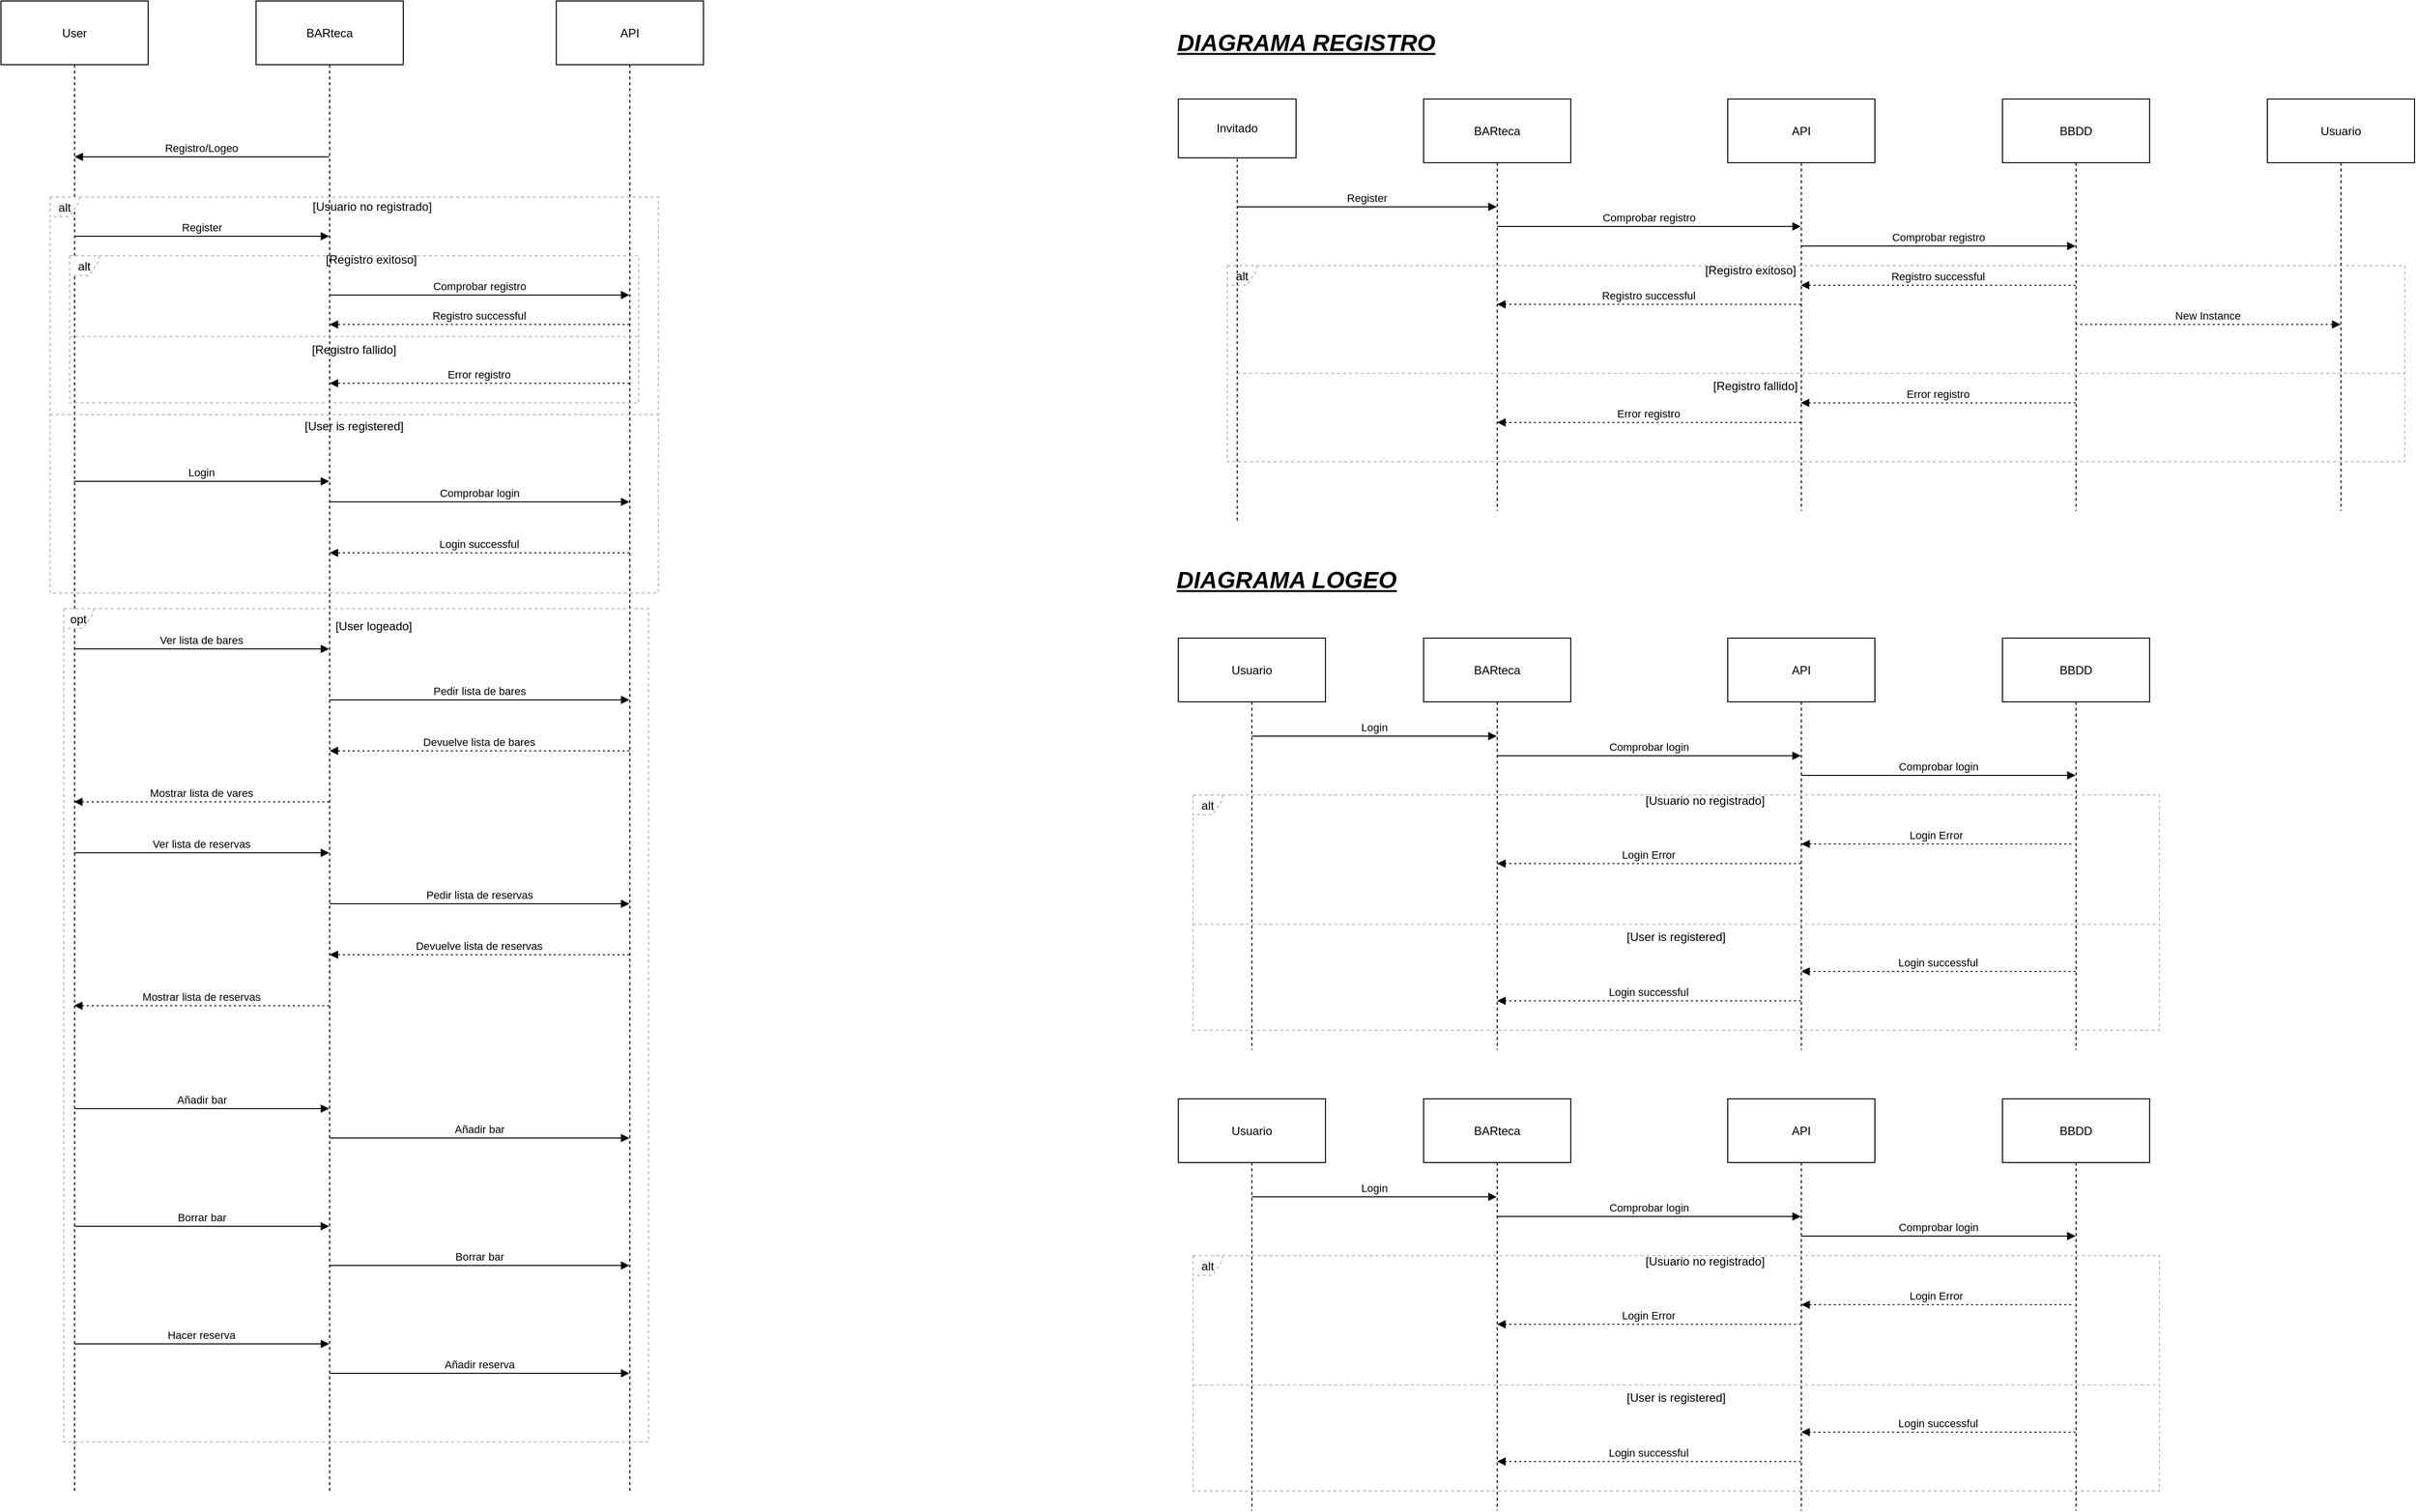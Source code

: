 <mxfile version="24.3.1" type="device">
  <diagram name="Página-1" id="rwzK4Zk_4rLO1upC7aYd">
    <mxGraphModel dx="1434" dy="780" grid="1" gridSize="10" guides="1" tooltips="1" connect="1" arrows="1" fold="1" page="1" pageScale="1" pageWidth="1169" pageHeight="827" math="0" shadow="0">
      <root>
        <mxCell id="0" />
        <mxCell id="1" parent="0" />
        <mxCell id="2" value="User" style="shape=umlLifeline;perimeter=lifelinePerimeter;whiteSpace=wrap;container=1;dropTarget=0;collapsible=0;recursiveResize=0;outlineConnect=0;portConstraint=eastwest;newEdgeStyle={&quot;edgeStyle&quot;:&quot;elbowEdgeStyle&quot;,&quot;elbow&quot;:&quot;vertical&quot;,&quot;curved&quot;:0,&quot;rounded&quot;:0};size=65;" parent="1" vertex="1">
          <mxGeometry width="150" height="1520" as="geometry" />
        </mxCell>
        <mxCell id="3" value="BARteca" style="shape=umlLifeline;perimeter=lifelinePerimeter;whiteSpace=wrap;container=1;dropTarget=0;collapsible=0;recursiveResize=0;outlineConnect=0;portConstraint=eastwest;newEdgeStyle={&quot;edgeStyle&quot;:&quot;elbowEdgeStyle&quot;,&quot;elbow&quot;:&quot;vertical&quot;,&quot;curved&quot;:0,&quot;rounded&quot;:0};size=65;" parent="1" vertex="1">
          <mxGeometry x="260" width="150" height="1520" as="geometry" />
        </mxCell>
        <mxCell id="4" value="API" style="shape=umlLifeline;perimeter=lifelinePerimeter;whiteSpace=wrap;container=1;dropTarget=0;collapsible=0;recursiveResize=0;outlineConnect=0;portConstraint=eastwest;newEdgeStyle={&quot;edgeStyle&quot;:&quot;elbowEdgeStyle&quot;,&quot;elbow&quot;:&quot;vertical&quot;,&quot;curved&quot;:0,&quot;rounded&quot;:0};size=65;" parent="1" vertex="1">
          <mxGeometry x="566" width="150" height="1520" as="geometry" />
        </mxCell>
        <mxCell id="5" value="alt" style="shape=umlFrame;dashed=1;pointerEvents=0;dropTarget=0;strokeColor=#B3B3B3;height=20;width=30" parent="1" vertex="1">
          <mxGeometry x="50" y="200" width="620" height="404" as="geometry" />
        </mxCell>
        <mxCell id="6" value="[Usuario no registrado]" style="text;strokeColor=none;fillColor=none;align=center;verticalAlign=middle;whiteSpace=wrap;" parent="5" vertex="1">
          <mxGeometry x="37.052" width="582.948" height="20" as="geometry" />
        </mxCell>
        <mxCell id="7" value="[User is registered]" style="shape=line;dashed=1;whiteSpace=wrap;verticalAlign=top;labelPosition=center;verticalLabelPosition=middle;align=center;strokeColor=#B3B3B3;" parent="5" vertex="1">
          <mxGeometry y="220" width="620" height="4" as="geometry" />
        </mxCell>
        <mxCell id="8" value="opt" style="shape=umlFrame;dashed=1;pointerEvents=0;dropTarget=0;strokeColor=#B3B3B3;height=20;width=30" parent="1" vertex="1">
          <mxGeometry x="64" y="620" width="596" height="850" as="geometry" />
        </mxCell>
        <mxCell id="9" value="[User logeado]" style="text;strokeColor=none;fillColor=none;align=center;verticalAlign=middle;whiteSpace=wrap;" parent="8" vertex="1">
          <mxGeometry x="35.618" width="560.382" height="36.797" as="geometry" />
        </mxCell>
        <mxCell id="11" value="Registro/Logeo" style="verticalAlign=bottom;endArrow=block;edgeStyle=elbowEdgeStyle;elbow=horizontal;curved=0;rounded=0;" parent="1" source="3" target="2" edge="1">
          <mxGeometry relative="1" as="geometry">
            <Array as="points">
              <mxPoint x="209" y="159" />
            </Array>
          </mxGeometry>
        </mxCell>
        <mxCell id="12" value="Register" style="verticalAlign=bottom;endArrow=block;edgeStyle=elbowEdgeStyle;elbow=vertical;curved=0;rounded=0;" parent="1" source="2" target="3" edge="1">
          <mxGeometry relative="1" as="geometry">
            <Array as="points">
              <mxPoint x="209" y="240" />
            </Array>
          </mxGeometry>
        </mxCell>
        <mxCell id="13" value="Comprobar registro" style="verticalAlign=bottom;endArrow=block;edgeStyle=elbowEdgeStyle;elbow=vertical;curved=0;rounded=0;" parent="1" source="3" target="4" edge="1">
          <mxGeometry relative="1" as="geometry">
            <Array as="points">
              <mxPoint x="453.5" y="300" />
            </Array>
            <mxPoint x="326" y="300" as="sourcePoint" />
            <mxPoint x="560" y="300" as="targetPoint" />
          </mxGeometry>
        </mxCell>
        <mxCell id="14" value="Registro successful" style="verticalAlign=bottom;endArrow=block;edgeStyle=elbowEdgeStyle;elbow=vertical;curved=0;rounded=0;dashed=1;dashPattern=2 3;" parent="1" source="4" target="3" edge="1">
          <mxGeometry relative="1" as="geometry">
            <Array as="points">
              <mxPoint x="450" y="330" />
            </Array>
            <mxPoint x="556.5" y="330" as="sourcePoint" />
            <mxPoint x="322.5" y="330" as="targetPoint" />
          </mxGeometry>
        </mxCell>
        <mxCell id="15" value="Login" style="verticalAlign=bottom;endArrow=block;edgeStyle=elbowEdgeStyle;elbow=vertical;curved=0;rounded=0;" parent="1" target="3" edge="1">
          <mxGeometry relative="1" as="geometry">
            <Array as="points">
              <mxPoint x="209" y="490" />
            </Array>
            <mxPoint x="74.5" y="490" as="sourcePoint" />
            <mxPoint x="322.5" y="490" as="targetPoint" />
          </mxGeometry>
        </mxCell>
        <mxCell id="16" value="Comprobar login" style="verticalAlign=bottom;endArrow=block;edgeStyle=elbowEdgeStyle;elbow=vertical;curved=0;rounded=0;" parent="1" source="3" target="4" edge="1">
          <mxGeometry relative="1" as="geometry">
            <Array as="points">
              <mxPoint x="450" y="511" />
            </Array>
          </mxGeometry>
        </mxCell>
        <mxCell id="17" value="Login successful" style="verticalAlign=bottom;endArrow=block;edgeStyle=elbowEdgeStyle;elbow=vertical;curved=0;rounded=0;dashed=1;dashPattern=2 3;" parent="1" source="4" target="3" edge="1">
          <mxGeometry relative="1" as="geometry">
            <Array as="points">
              <mxPoint x="450" y="563" />
            </Array>
          </mxGeometry>
        </mxCell>
        <mxCell id="18" value="Ver lista de bares" style="verticalAlign=bottom;endArrow=block;edgeStyle=elbowEdgeStyle;elbow=vertical;curved=0;rounded=0;" parent="1" target="3" edge="1">
          <mxGeometry relative="1" as="geometry">
            <Array as="points">
              <mxPoint x="209" y="661" />
            </Array>
            <mxPoint x="74.5" y="661" as="sourcePoint" />
            <mxPoint x="322.5" y="661" as="targetPoint" />
          </mxGeometry>
        </mxCell>
        <mxCell id="19" value="Pedir lista de bares" style="verticalAlign=bottom;endArrow=block;edgeStyle=elbowEdgeStyle;elbow=vertical;curved=0;rounded=0;" parent="1" source="3" target="4" edge="1">
          <mxGeometry relative="1" as="geometry">
            <Array as="points">
              <mxPoint x="450" y="713" />
            </Array>
            <mxPoint x="322.5" y="713" as="sourcePoint" />
            <mxPoint x="556.5" y="713" as="targetPoint" />
          </mxGeometry>
        </mxCell>
        <mxCell id="20" value="Devuelve lista de bares" style="verticalAlign=bottom;endArrow=block;edgeStyle=elbowEdgeStyle;elbow=vertical;curved=0;rounded=0;dashed=1;dashPattern=2 3;" parent="1" source="4" target="3" edge="1">
          <mxGeometry relative="1" as="geometry">
            <Array as="points">
              <mxPoint x="450" y="765" />
            </Array>
            <mxPoint x="556.5" y="765" as="sourcePoint" />
            <mxPoint x="322.5" y="765" as="targetPoint" />
          </mxGeometry>
        </mxCell>
        <mxCell id="21" value="Mostrar lista de vares" style="verticalAlign=bottom;endArrow=block;edgeStyle=elbowEdgeStyle;elbow=vertical;curved=0;rounded=0;dashed=1;dashPattern=2 3;" parent="1" source="3" edge="1">
          <mxGeometry relative="1" as="geometry">
            <Array as="points">
              <mxPoint x="209" y="817" />
            </Array>
            <mxPoint x="322.5" y="817" as="sourcePoint" />
            <mxPoint x="74.5" y="817" as="targetPoint" />
          </mxGeometry>
        </mxCell>
        <mxCell id="22" value="Ver lista de reservas" style="verticalAlign=bottom;endArrow=block;edgeStyle=elbowEdgeStyle;elbow=vertical;curved=0;rounded=0;" parent="1" target="3" edge="1">
          <mxGeometry relative="1" as="geometry">
            <Array as="points">
              <mxPoint x="209" y="869" />
            </Array>
            <mxPoint x="74.5" y="869" as="sourcePoint" />
            <mxPoint x="322.5" y="869" as="targetPoint" />
          </mxGeometry>
        </mxCell>
        <mxCell id="23" value="Pedir lista de reservas" style="verticalAlign=bottom;endArrow=block;edgeStyle=elbowEdgeStyle;elbow=vertical;curved=0;rounded=0;" parent="1" source="3" target="4" edge="1">
          <mxGeometry relative="1" as="geometry">
            <Array as="points">
              <mxPoint x="450" y="921" />
            </Array>
            <mxPoint x="322.5" y="921" as="sourcePoint" />
            <mxPoint x="556.5" y="921" as="targetPoint" />
          </mxGeometry>
        </mxCell>
        <mxCell id="24" value="Devuelve lista de reservas" style="verticalAlign=bottom;endArrow=block;edgeStyle=elbowEdgeStyle;elbow=vertical;curved=0;rounded=0;dashed=1;dashPattern=2 3;" parent="1" source="4" target="3" edge="1">
          <mxGeometry relative="1" as="geometry">
            <Array as="points">
              <mxPoint x="450" y="973" />
            </Array>
            <mxPoint x="556.5" y="973" as="sourcePoint" />
            <mxPoint x="322.5" y="973" as="targetPoint" />
          </mxGeometry>
        </mxCell>
        <mxCell id="25" value="Mostrar lista de reservas" style="verticalAlign=bottom;endArrow=block;edgeStyle=elbowEdgeStyle;elbow=vertical;curved=0;rounded=0;dashed=1;dashPattern=2 3;" parent="1" source="3" edge="1">
          <mxGeometry relative="1" as="geometry">
            <Array as="points">
              <mxPoint x="209" y="1025" />
            </Array>
            <mxPoint x="322.5" y="1025" as="sourcePoint" />
            <mxPoint x="74.5" y="1025" as="targetPoint" />
          </mxGeometry>
        </mxCell>
        <mxCell id="qBHR2o95Cr0Uf-2VlcTb-26" value="alt" style="shape=umlFrame;dashed=1;pointerEvents=0;dropTarget=0;strokeColor=#B3B3B3;height=20;width=30" parent="1" vertex="1">
          <mxGeometry x="70" y="260" width="580" height="150" as="geometry" />
        </mxCell>
        <mxCell id="qBHR2o95Cr0Uf-2VlcTb-27" value="[Registro exitoso]" style="text;strokeColor=none;fillColor=none;align=center;verticalAlign=middle;whiteSpace=wrap;" parent="qBHR2o95Cr0Uf-2VlcTb-26" vertex="1">
          <mxGeometry x="34.661" width="545.339" height="7.426" as="geometry" />
        </mxCell>
        <mxCell id="qBHR2o95Cr0Uf-2VlcTb-28" value="[Registro fallido]" style="shape=line;dashed=1;whiteSpace=wrap;verticalAlign=top;labelPosition=center;verticalLabelPosition=middle;align=center;strokeColor=#B3B3B3;" parent="qBHR2o95Cr0Uf-2VlcTb-26" vertex="1">
          <mxGeometry y="81.683" width="580.0" height="1.485" as="geometry" />
        </mxCell>
        <mxCell id="qBHR2o95Cr0Uf-2VlcTb-29" value="Error registro" style="verticalAlign=bottom;endArrow=block;edgeStyle=elbowEdgeStyle;elbow=vertical;curved=0;rounded=0;dashed=1;dashPattern=2 3;" parent="1" source="4" target="3" edge="1">
          <mxGeometry relative="1" as="geometry">
            <Array as="points">
              <mxPoint x="447.5" y="390" />
            </Array>
            <mxPoint x="554" y="390" as="sourcePoint" />
            <mxPoint x="320" y="390" as="targetPoint" />
          </mxGeometry>
        </mxCell>
        <mxCell id="qBHR2o95Cr0Uf-2VlcTb-30" value="Añadir bar" style="verticalAlign=bottom;endArrow=block;edgeStyle=elbowEdgeStyle;elbow=horizontal;curved=0;rounded=0;" parent="1" source="2" target="3" edge="1">
          <mxGeometry relative="1" as="geometry">
            <Array as="points">
              <mxPoint x="204.5" y="1130" />
            </Array>
            <mxPoint x="70" y="1130" as="sourcePoint" />
            <mxPoint x="318" y="1130" as="targetPoint" />
            <mxPoint as="offset" />
          </mxGeometry>
        </mxCell>
        <mxCell id="qBHR2o95Cr0Uf-2VlcTb-31" value="Añadir bar" style="verticalAlign=bottom;endArrow=block;edgeStyle=elbowEdgeStyle;elbow=vertical;curved=0;rounded=0;" parent="1" source="3" target="4" edge="1">
          <mxGeometry relative="1" as="geometry">
            <Array as="points">
              <mxPoint x="452.5" y="1160" />
            </Array>
            <mxPoint x="318" y="1160" as="sourcePoint" />
            <mxPoint x="566" y="1160" as="targetPoint" />
          </mxGeometry>
        </mxCell>
        <mxCell id="qBHR2o95Cr0Uf-2VlcTb-32" value="Borrar bar" style="verticalAlign=bottom;endArrow=block;edgeStyle=elbowEdgeStyle;elbow=horizontal;curved=0;rounded=0;" parent="1" source="2" target="3" edge="1">
          <mxGeometry relative="1" as="geometry">
            <Array as="points">
              <mxPoint x="214.5" y="1250" />
            </Array>
            <mxPoint x="80" y="1250" as="sourcePoint" />
            <mxPoint x="328" y="1250" as="targetPoint" />
          </mxGeometry>
        </mxCell>
        <mxCell id="qBHR2o95Cr0Uf-2VlcTb-33" value="Borrar bar" style="verticalAlign=bottom;endArrow=block;edgeStyle=elbowEdgeStyle;elbow=vertical;curved=0;rounded=0;" parent="1" source="3" target="4" edge="1">
          <mxGeometry relative="1" as="geometry">
            <Array as="points">
              <mxPoint x="452.5" y="1290" />
            </Array>
            <mxPoint x="318" y="1290" as="sourcePoint" />
            <mxPoint x="566" y="1290" as="targetPoint" />
          </mxGeometry>
        </mxCell>
        <mxCell id="qBHR2o95Cr0Uf-2VlcTb-34" value="Hacer reserva" style="verticalAlign=bottom;endArrow=block;edgeStyle=elbowEdgeStyle;elbow=horizontal;curved=0;rounded=0;" parent="1" target="3" edge="1">
          <mxGeometry relative="1" as="geometry">
            <Array as="points">
              <mxPoint x="204.5" y="1370" />
            </Array>
            <mxPoint x="74.5" y="1370" as="sourcePoint" />
            <mxPoint x="322.5" y="1370" as="targetPoint" />
          </mxGeometry>
        </mxCell>
        <mxCell id="qBHR2o95Cr0Uf-2VlcTb-35" value="Añadir reserva" style="verticalAlign=bottom;endArrow=block;edgeStyle=elbowEdgeStyle;elbow=vertical;curved=0;rounded=0;" parent="1" source="3" target="4" edge="1">
          <mxGeometry relative="1" as="geometry">
            <Array as="points">
              <mxPoint x="446.5" y="1400" />
            </Array>
            <mxPoint x="312" y="1400" as="sourcePoint" />
            <mxPoint x="560" y="1400" as="targetPoint" />
          </mxGeometry>
        </mxCell>
        <mxCell id="o3OVM2CxOp8buC_yMI5R-62" value="Comprobar registro" style="verticalAlign=bottom;endArrow=block;edgeStyle=elbowEdgeStyle;elbow=vertical;curved=0;rounded=0;" edge="1" parent="1" source="o3OVM2CxOp8buC_yMI5R-68" target="o3OVM2CxOp8buC_yMI5R-70">
          <mxGeometry relative="1" as="geometry">
            <Array as="points">
              <mxPoint x="1649" y="230" />
            </Array>
            <mxPoint x="1530" y="230" as="sourcePoint" />
            <mxPoint x="1836" y="230" as="targetPoint" />
          </mxGeometry>
        </mxCell>
        <mxCell id="o3OVM2CxOp8buC_yMI5R-63" value="Registro successful" style="verticalAlign=bottom;endArrow=block;edgeStyle=elbowEdgeStyle;elbow=vertical;curved=0;rounded=0;dashed=1;dashPattern=2 3;" edge="1" parent="1">
          <mxGeometry relative="1" as="geometry">
            <Array as="points">
              <mxPoint x="1945.5" y="290" />
            </Array>
            <mxPoint x="2114.5" y="290" as="sourcePoint" />
            <mxPoint x="1834.5" y="290" as="targetPoint" />
          </mxGeometry>
        </mxCell>
        <mxCell id="o3OVM2CxOp8buC_yMI5R-64" value="alt" style="shape=umlFrame;dashed=1;pointerEvents=0;dropTarget=0;strokeColor=#B3B3B3;height=20;width=30" vertex="1" parent="1">
          <mxGeometry x="1250" y="270" width="1200" height="200" as="geometry" />
        </mxCell>
        <mxCell id="o3OVM2CxOp8buC_yMI5R-65" value="[Registro exitoso]    " style="text;strokeColor=none;fillColor=none;align=center;verticalAlign=middle;whiteSpace=wrap;" vertex="1" parent="o3OVM2CxOp8buC_yMI5R-64">
          <mxGeometry x="-120" width="1320" height="9.9" as="geometry" />
        </mxCell>
        <mxCell id="o3OVM2CxOp8buC_yMI5R-66" value="[Registro fallido]                                        " style="shape=line;dashed=1;whiteSpace=wrap;verticalAlign=top;labelPosition=center;verticalLabelPosition=middle;align=center;strokeColor=#B3B3B3;" vertex="1" parent="o3OVM2CxOp8buC_yMI5R-64">
          <mxGeometry x="10" y="108.91" width="1190" height="1.98" as="geometry" />
        </mxCell>
        <mxCell id="o3OVM2CxOp8buC_yMI5R-67" value="Invi&lt;span style=&quot;background-color: initial;&quot;&gt;tado&lt;/span&gt;" style="rounded=0;whiteSpace=wrap;html=1;" vertex="1" parent="1">
          <mxGeometry x="1200" y="100" width="120" height="60" as="geometry" />
        </mxCell>
        <mxCell id="o3OVM2CxOp8buC_yMI5R-68" value="BARteca" style="shape=umlLifeline;perimeter=lifelinePerimeter;whiteSpace=wrap;container=1;dropTarget=0;collapsible=0;recursiveResize=0;outlineConnect=0;portConstraint=eastwest;newEdgeStyle={&quot;edgeStyle&quot;:&quot;elbowEdgeStyle&quot;,&quot;elbow&quot;:&quot;vertical&quot;,&quot;curved&quot;:0,&quot;rounded&quot;:0};size=65;" vertex="1" parent="1">
          <mxGeometry x="1450" y="100" width="150" height="420" as="geometry" />
        </mxCell>
        <mxCell id="o3OVM2CxOp8buC_yMI5R-69" value="" style="endArrow=none;dashed=1;html=1;rounded=0;" edge="1" parent="1" target="o3OVM2CxOp8buC_yMI5R-67">
          <mxGeometry width="50" height="50" relative="1" as="geometry">
            <mxPoint x="1260" y="530" as="sourcePoint" />
            <mxPoint x="1130" y="190" as="targetPoint" />
          </mxGeometry>
        </mxCell>
        <mxCell id="o3OVM2CxOp8buC_yMI5R-70" value="API" style="shape=umlLifeline;perimeter=lifelinePerimeter;whiteSpace=wrap;container=1;dropTarget=0;collapsible=0;recursiveResize=0;outlineConnect=0;portConstraint=eastwest;newEdgeStyle={&quot;edgeStyle&quot;:&quot;elbowEdgeStyle&quot;,&quot;elbow&quot;:&quot;vertical&quot;,&quot;curved&quot;:0,&quot;rounded&quot;:0};size=65;" vertex="1" parent="1">
          <mxGeometry x="1760" y="100" width="150" height="420" as="geometry" />
        </mxCell>
        <mxCell id="o3OVM2CxOp8buC_yMI5R-71" value="BBDD" style="shape=umlLifeline;perimeter=lifelinePerimeter;whiteSpace=wrap;container=1;dropTarget=0;collapsible=0;recursiveResize=0;outlineConnect=0;portConstraint=eastwest;newEdgeStyle={&quot;edgeStyle&quot;:&quot;elbowEdgeStyle&quot;,&quot;elbow&quot;:&quot;vertical&quot;,&quot;curved&quot;:0,&quot;rounded&quot;:0};size=65;" vertex="1" parent="1">
          <mxGeometry x="2040" y="100" width="150" height="420" as="geometry" />
        </mxCell>
        <mxCell id="o3OVM2CxOp8buC_yMI5R-72" value="Register" style="verticalAlign=bottom;endArrow=block;edgeStyle=elbowEdgeStyle;elbow=vertical;curved=0;rounded=0;" edge="1" parent="1" target="o3OVM2CxOp8buC_yMI5R-68">
          <mxGeometry relative="1" as="geometry">
            <Array as="points">
              <mxPoint x="1394" y="210" />
            </Array>
            <mxPoint x="1260" y="210" as="sourcePoint" />
            <mxPoint x="1520" y="210" as="targetPoint" />
          </mxGeometry>
        </mxCell>
        <mxCell id="o3OVM2CxOp8buC_yMI5R-73" value="Comprobar registro" style="verticalAlign=bottom;endArrow=block;edgeStyle=elbowEdgeStyle;elbow=vertical;curved=0;rounded=0;" edge="1" parent="1" source="o3OVM2CxOp8buC_yMI5R-70" target="o3OVM2CxOp8buC_yMI5R-71">
          <mxGeometry relative="1" as="geometry">
            <Array as="points">
              <mxPoint x="1944" y="250" />
            </Array>
            <mxPoint x="1820" y="250" as="sourcePoint" />
            <mxPoint x="2130" y="250" as="targetPoint" />
          </mxGeometry>
        </mxCell>
        <mxCell id="o3OVM2CxOp8buC_yMI5R-74" value="Registro successful" style="verticalAlign=bottom;endArrow=block;edgeStyle=elbowEdgeStyle;elbow=vertical;curved=0;rounded=0;dashed=1;dashPattern=2 3;" edge="1" parent="1" source="o3OVM2CxOp8buC_yMI5R-70" target="o3OVM2CxOp8buC_yMI5R-68">
          <mxGeometry relative="1" as="geometry">
            <Array as="points">
              <mxPoint x="1641" y="309.5" />
            </Array>
            <mxPoint x="1810" y="309.5" as="sourcePoint" />
            <mxPoint x="1530" y="309.5" as="targetPoint" />
          </mxGeometry>
        </mxCell>
        <mxCell id="o3OVM2CxOp8buC_yMI5R-75" value="Error registro" style="verticalAlign=bottom;endArrow=block;edgeStyle=elbowEdgeStyle;elbow=vertical;curved=0;rounded=0;dashed=1;dashPattern=2 3;" edge="1" parent="1">
          <mxGeometry relative="1" as="geometry">
            <Array as="points">
              <mxPoint x="1942.5" y="410" />
            </Array>
            <mxPoint x="2114.5" y="410" as="sourcePoint" />
            <mxPoint x="1834.5" y="410" as="targetPoint" />
          </mxGeometry>
        </mxCell>
        <mxCell id="o3OVM2CxOp8buC_yMI5R-76" value="Error registro" style="verticalAlign=bottom;endArrow=block;edgeStyle=elbowEdgeStyle;elbow=vertical;curved=0;rounded=0;dashed=1;dashPattern=2 3;" edge="1" parent="1" source="o3OVM2CxOp8buC_yMI5R-70" target="o3OVM2CxOp8buC_yMI5R-68">
          <mxGeometry relative="1" as="geometry">
            <Array as="points">
              <mxPoint x="1642.5" y="430" />
            </Array>
            <mxPoint x="1836" y="430" as="sourcePoint" />
            <mxPoint x="1530" y="430" as="targetPoint" />
          </mxGeometry>
        </mxCell>
        <mxCell id="o3OVM2CxOp8buC_yMI5R-79" value="New Instance" style="verticalAlign=bottom;endArrow=none;edgeStyle=elbowEdgeStyle;elbow=vertical;curved=0;rounded=0;dashed=1;dashPattern=2 3;startArrow=block;startFill=1;endFill=0;" edge="1" parent="1" source="o3OVM2CxOp8buC_yMI5R-80" target="o3OVM2CxOp8buC_yMI5R-71">
          <mxGeometry relative="1" as="geometry">
            <Array as="points">
              <mxPoint x="2211" y="330" />
            </Array>
            <mxPoint x="2370" y="330" as="sourcePoint" />
            <mxPoint x="2100" y="330" as="targetPoint" />
          </mxGeometry>
        </mxCell>
        <mxCell id="o3OVM2CxOp8buC_yMI5R-80" value="Usuario" style="shape=umlLifeline;perimeter=lifelinePerimeter;whiteSpace=wrap;container=1;dropTarget=0;collapsible=0;recursiveResize=0;outlineConnect=0;portConstraint=eastwest;newEdgeStyle={&quot;edgeStyle&quot;:&quot;elbowEdgeStyle&quot;,&quot;elbow&quot;:&quot;vertical&quot;,&quot;curved&quot;:0,&quot;rounded&quot;:0};size=65;" vertex="1" parent="1">
          <mxGeometry x="2310" y="100" width="150" height="420" as="geometry" />
        </mxCell>
        <mxCell id="o3OVM2CxOp8buC_yMI5R-81" value="&lt;h1&gt;&lt;i&gt;&lt;u&gt;DIAGRAMA REGISTRO&lt;/u&gt;&lt;/i&gt;&lt;/h1&gt;" style="text;align=center;fontStyle=1;verticalAlign=middle;spacingLeft=3;spacingRight=3;strokeColor=none;rotatable=0;points=[[0,0.5],[1,0.5]];portConstraint=eastwest;html=1;" vertex="1" parent="1">
          <mxGeometry x="1250" y="30" width="160" height="26" as="geometry" />
        </mxCell>
        <mxCell id="o3OVM2CxOp8buC_yMI5R-85" value="BARteca" style="shape=umlLifeline;perimeter=lifelinePerimeter;whiteSpace=wrap;container=1;dropTarget=0;collapsible=0;recursiveResize=0;outlineConnect=0;portConstraint=eastwest;newEdgeStyle={&quot;edgeStyle&quot;:&quot;elbowEdgeStyle&quot;,&quot;elbow&quot;:&quot;vertical&quot;,&quot;curved&quot;:0,&quot;rounded&quot;:0};size=65;" vertex="1" parent="1">
          <mxGeometry x="1450" y="650" width="150" height="420" as="geometry" />
        </mxCell>
        <mxCell id="o3OVM2CxOp8buC_yMI5R-87" value="API" style="shape=umlLifeline;perimeter=lifelinePerimeter;whiteSpace=wrap;container=1;dropTarget=0;collapsible=0;recursiveResize=0;outlineConnect=0;portConstraint=eastwest;newEdgeStyle={&quot;edgeStyle&quot;:&quot;elbowEdgeStyle&quot;,&quot;elbow&quot;:&quot;vertical&quot;,&quot;curved&quot;:0,&quot;rounded&quot;:0};size=65;" vertex="1" parent="1">
          <mxGeometry x="1760" y="650" width="150" height="420" as="geometry" />
        </mxCell>
        <mxCell id="o3OVM2CxOp8buC_yMI5R-88" value="BBDD" style="shape=umlLifeline;perimeter=lifelinePerimeter;whiteSpace=wrap;container=1;dropTarget=0;collapsible=0;recursiveResize=0;outlineConnect=0;portConstraint=eastwest;newEdgeStyle={&quot;edgeStyle&quot;:&quot;elbowEdgeStyle&quot;,&quot;elbow&quot;:&quot;vertical&quot;,&quot;curved&quot;:0,&quot;rounded&quot;:0};size=65;" vertex="1" parent="1">
          <mxGeometry x="2040" y="650" width="150" height="420" as="geometry" />
        </mxCell>
        <mxCell id="o3OVM2CxOp8buC_yMI5R-94" value="&lt;h1&gt;&lt;i&gt;&lt;u&gt;DIAGRAMA LOGEO&lt;/u&gt;&lt;/i&gt;&lt;/h1&gt;" style="text;align=center;fontStyle=1;verticalAlign=middle;spacingLeft=3;spacingRight=3;strokeColor=none;rotatable=0;points=[[0,0.5],[1,0.5]];portConstraint=eastwest;html=1;" vertex="1" parent="1">
          <mxGeometry x="1230" y="578" width="160" height="26" as="geometry" />
        </mxCell>
        <mxCell id="o3OVM2CxOp8buC_yMI5R-95" value="Login" style="verticalAlign=bottom;endArrow=block;edgeStyle=elbowEdgeStyle;elbow=vertical;curved=0;rounded=0;" edge="1" parent="1" source="o3OVM2CxOp8buC_yMI5R-104" target="o3OVM2CxOp8buC_yMI5R-85">
          <mxGeometry relative="1" as="geometry">
            <Array as="points">
              <mxPoint x="1404.5" y="750" />
            </Array>
            <mxPoint x="1270" y="750" as="sourcePoint" />
            <mxPoint x="1530.5" y="750" as="targetPoint" />
          </mxGeometry>
        </mxCell>
        <mxCell id="o3OVM2CxOp8buC_yMI5R-96" value="Comprobar login" style="verticalAlign=bottom;endArrow=block;edgeStyle=elbowEdgeStyle;elbow=vertical;curved=0;rounded=0;" edge="1" parent="1" source="o3OVM2CxOp8buC_yMI5R-85" target="o3OVM2CxOp8buC_yMI5R-87">
          <mxGeometry relative="1" as="geometry">
            <Array as="points">
              <mxPoint x="1645" y="770" />
            </Array>
            <mxPoint x="1530" y="770" as="sourcePoint" />
            <mxPoint x="1836" y="770" as="targetPoint" />
          </mxGeometry>
        </mxCell>
        <mxCell id="o3OVM2CxOp8buC_yMI5R-97" value="Login successful" style="verticalAlign=bottom;endArrow=block;edgeStyle=elbowEdgeStyle;elbow=vertical;curved=0;rounded=0;dashed=1;dashPattern=2 3;" edge="1" parent="1" source="o3OVM2CxOp8buC_yMI5R-88" target="o3OVM2CxOp8buC_yMI5R-87">
          <mxGeometry relative="1" as="geometry">
            <Array as="points">
              <mxPoint x="1935" y="990" />
            </Array>
            <mxPoint x="2126" y="990" as="sourcePoint" />
            <mxPoint x="1820" y="990" as="targetPoint" />
          </mxGeometry>
        </mxCell>
        <mxCell id="o3OVM2CxOp8buC_yMI5R-101" value="alt" style="shape=umlFrame;dashed=1;pointerEvents=0;dropTarget=0;strokeColor=#B3B3B3;height=20;width=30" vertex="1" parent="1">
          <mxGeometry x="1215" y="810" width="985" height="240" as="geometry" />
        </mxCell>
        <mxCell id="o3OVM2CxOp8buC_yMI5R-102" value="[Usuario no registrado]" style="text;strokeColor=none;fillColor=none;align=center;verticalAlign=middle;whiteSpace=wrap;" vertex="1" parent="o3OVM2CxOp8buC_yMI5R-101">
          <mxGeometry x="58.865" width="926.135" height="11.881" as="geometry" />
        </mxCell>
        <mxCell id="o3OVM2CxOp8buC_yMI5R-103" value="[User is registered]" style="shape=line;dashed=1;whiteSpace=wrap;verticalAlign=top;labelPosition=center;verticalLabelPosition=middle;align=center;strokeColor=#B3B3B3;" vertex="1" parent="o3OVM2CxOp8buC_yMI5R-101">
          <mxGeometry y="130.693" width="985" height="2.376" as="geometry" />
        </mxCell>
        <mxCell id="o3OVM2CxOp8buC_yMI5R-104" value="Usuario" style="shape=umlLifeline;perimeter=lifelinePerimeter;whiteSpace=wrap;container=1;dropTarget=0;collapsible=0;recursiveResize=0;outlineConnect=0;portConstraint=eastwest;newEdgeStyle={&quot;edgeStyle&quot;:&quot;elbowEdgeStyle&quot;,&quot;elbow&quot;:&quot;vertical&quot;,&quot;curved&quot;:0,&quot;rounded&quot;:0};size=65;" vertex="1" parent="1">
          <mxGeometry x="1200" y="650" width="150" height="420" as="geometry" />
        </mxCell>
        <mxCell id="o3OVM2CxOp8buC_yMI5R-105" value="Comprobar login" style="verticalAlign=bottom;endArrow=block;edgeStyle=elbowEdgeStyle;elbow=vertical;curved=0;rounded=0;" edge="1" parent="1" source="o3OVM2CxOp8buC_yMI5R-87" target="o3OVM2CxOp8buC_yMI5R-88">
          <mxGeometry relative="1" as="geometry">
            <Array as="points">
              <mxPoint x="1960" y="790" />
            </Array>
            <mxPoint x="1840" y="790" as="sourcePoint" />
            <mxPoint x="2150" y="790" as="targetPoint" />
          </mxGeometry>
        </mxCell>
        <mxCell id="o3OVM2CxOp8buC_yMI5R-106" value="Login Error" style="verticalAlign=bottom;endArrow=block;edgeStyle=elbowEdgeStyle;elbow=vertical;curved=0;rounded=0;dashed=1;dashPattern=2 3;exitX=0.467;exitY=0.5;exitDx=0;exitDy=0;exitPerimeter=0;" edge="1" parent="1" source="o3OVM2CxOp8buC_yMI5R-88" target="o3OVM2CxOp8buC_yMI5R-87">
          <mxGeometry relative="1" as="geometry">
            <Array as="points">
              <mxPoint x="1955" y="860" />
            </Array>
            <mxPoint x="2146" y="860" as="sourcePoint" />
            <mxPoint x="1840" y="860" as="targetPoint" />
          </mxGeometry>
        </mxCell>
        <mxCell id="o3OVM2CxOp8buC_yMI5R-107" value="Login successful" style="verticalAlign=bottom;endArrow=block;edgeStyle=elbowEdgeStyle;elbow=vertical;curved=0;rounded=0;dashed=1;dashPattern=2 3;" edge="1" parent="1" source="o3OVM2CxOp8buC_yMI5R-87" target="o3OVM2CxOp8buC_yMI5R-85">
          <mxGeometry relative="1" as="geometry">
            <Array as="points">
              <mxPoint x="1645" y="1020" />
            </Array>
            <mxPoint x="1834.5" y="1020" as="sourcePoint" />
            <mxPoint x="1524.5" y="1020" as="targetPoint" />
          </mxGeometry>
        </mxCell>
        <mxCell id="o3OVM2CxOp8buC_yMI5R-108" value="Login Error" style="verticalAlign=bottom;endArrow=block;edgeStyle=elbowEdgeStyle;elbow=vertical;curved=0;rounded=0;dashed=1;dashPattern=2 3;" edge="1" parent="1" source="o3OVM2CxOp8buC_yMI5R-87" target="o3OVM2CxOp8buC_yMI5R-85">
          <mxGeometry relative="1" as="geometry">
            <Array as="points">
              <mxPoint x="1670" y="880" />
            </Array>
            <mxPoint x="1825" y="880" as="sourcePoint" />
            <mxPoint x="1550" y="880" as="targetPoint" />
          </mxGeometry>
        </mxCell>
        <mxCell id="o3OVM2CxOp8buC_yMI5R-109" value="BARteca" style="shape=umlLifeline;perimeter=lifelinePerimeter;whiteSpace=wrap;container=1;dropTarget=0;collapsible=0;recursiveResize=0;outlineConnect=0;portConstraint=eastwest;newEdgeStyle={&quot;edgeStyle&quot;:&quot;elbowEdgeStyle&quot;,&quot;elbow&quot;:&quot;vertical&quot;,&quot;curved&quot;:0,&quot;rounded&quot;:0};size=65;" vertex="1" parent="1">
          <mxGeometry x="1450" y="1120" width="150" height="420" as="geometry" />
        </mxCell>
        <mxCell id="o3OVM2CxOp8buC_yMI5R-110" value="API" style="shape=umlLifeline;perimeter=lifelinePerimeter;whiteSpace=wrap;container=1;dropTarget=0;collapsible=0;recursiveResize=0;outlineConnect=0;portConstraint=eastwest;newEdgeStyle={&quot;edgeStyle&quot;:&quot;elbowEdgeStyle&quot;,&quot;elbow&quot;:&quot;vertical&quot;,&quot;curved&quot;:0,&quot;rounded&quot;:0};size=65;" vertex="1" parent="1">
          <mxGeometry x="1760" y="1120" width="150" height="420" as="geometry" />
        </mxCell>
        <mxCell id="o3OVM2CxOp8buC_yMI5R-111" value="BBDD" style="shape=umlLifeline;perimeter=lifelinePerimeter;whiteSpace=wrap;container=1;dropTarget=0;collapsible=0;recursiveResize=0;outlineConnect=0;portConstraint=eastwest;newEdgeStyle={&quot;edgeStyle&quot;:&quot;elbowEdgeStyle&quot;,&quot;elbow&quot;:&quot;vertical&quot;,&quot;curved&quot;:0,&quot;rounded&quot;:0};size=65;" vertex="1" parent="1">
          <mxGeometry x="2040" y="1120" width="150" height="420" as="geometry" />
        </mxCell>
        <mxCell id="o3OVM2CxOp8buC_yMI5R-112" value="Login" style="verticalAlign=bottom;endArrow=block;edgeStyle=elbowEdgeStyle;elbow=vertical;curved=0;rounded=0;" edge="1" parent="1" source="o3OVM2CxOp8buC_yMI5R-118" target="o3OVM2CxOp8buC_yMI5R-109">
          <mxGeometry relative="1" as="geometry">
            <Array as="points">
              <mxPoint x="1404.5" y="1220" />
            </Array>
            <mxPoint x="1270" y="1220" as="sourcePoint" />
            <mxPoint x="1530.5" y="1220" as="targetPoint" />
          </mxGeometry>
        </mxCell>
        <mxCell id="o3OVM2CxOp8buC_yMI5R-113" value="Comprobar login" style="verticalAlign=bottom;endArrow=block;edgeStyle=elbowEdgeStyle;elbow=vertical;curved=0;rounded=0;" edge="1" parent="1" source="o3OVM2CxOp8buC_yMI5R-109" target="o3OVM2CxOp8buC_yMI5R-110">
          <mxGeometry relative="1" as="geometry">
            <Array as="points">
              <mxPoint x="1645" y="1240" />
            </Array>
            <mxPoint x="1530" y="1240" as="sourcePoint" />
            <mxPoint x="1836" y="1240" as="targetPoint" />
          </mxGeometry>
        </mxCell>
        <mxCell id="o3OVM2CxOp8buC_yMI5R-114" value="Login successful" style="verticalAlign=bottom;endArrow=block;edgeStyle=elbowEdgeStyle;elbow=vertical;curved=0;rounded=0;dashed=1;dashPattern=2 3;" edge="1" parent="1" source="o3OVM2CxOp8buC_yMI5R-111" target="o3OVM2CxOp8buC_yMI5R-110">
          <mxGeometry relative="1" as="geometry">
            <Array as="points">
              <mxPoint x="1935" y="1460" />
            </Array>
            <mxPoint x="2126" y="1460" as="sourcePoint" />
            <mxPoint x="1820" y="1460" as="targetPoint" />
          </mxGeometry>
        </mxCell>
        <mxCell id="o3OVM2CxOp8buC_yMI5R-115" value="alt" style="shape=umlFrame;dashed=1;pointerEvents=0;dropTarget=0;strokeColor=#B3B3B3;height=20;width=30" vertex="1" parent="1">
          <mxGeometry x="1215" y="1280" width="985" height="240" as="geometry" />
        </mxCell>
        <mxCell id="o3OVM2CxOp8buC_yMI5R-116" value="[Usuario no registrado]" style="text;strokeColor=none;fillColor=none;align=center;verticalAlign=middle;whiteSpace=wrap;" vertex="1" parent="o3OVM2CxOp8buC_yMI5R-115">
          <mxGeometry x="58.865" width="926.135" height="11.881" as="geometry" />
        </mxCell>
        <mxCell id="o3OVM2CxOp8buC_yMI5R-117" value="[User is registered]" style="shape=line;dashed=1;whiteSpace=wrap;verticalAlign=top;labelPosition=center;verticalLabelPosition=middle;align=center;strokeColor=#B3B3B3;" vertex="1" parent="o3OVM2CxOp8buC_yMI5R-115">
          <mxGeometry y="130.693" width="985" height="2.376" as="geometry" />
        </mxCell>
        <mxCell id="o3OVM2CxOp8buC_yMI5R-118" value="Usuario" style="shape=umlLifeline;perimeter=lifelinePerimeter;whiteSpace=wrap;container=1;dropTarget=0;collapsible=0;recursiveResize=0;outlineConnect=0;portConstraint=eastwest;newEdgeStyle={&quot;edgeStyle&quot;:&quot;elbowEdgeStyle&quot;,&quot;elbow&quot;:&quot;vertical&quot;,&quot;curved&quot;:0,&quot;rounded&quot;:0};size=65;" vertex="1" parent="1">
          <mxGeometry x="1200" y="1120" width="150" height="420" as="geometry" />
        </mxCell>
        <mxCell id="o3OVM2CxOp8buC_yMI5R-119" value="Comprobar login" style="verticalAlign=bottom;endArrow=block;edgeStyle=elbowEdgeStyle;elbow=vertical;curved=0;rounded=0;" edge="1" parent="1" source="o3OVM2CxOp8buC_yMI5R-110" target="o3OVM2CxOp8buC_yMI5R-111">
          <mxGeometry relative="1" as="geometry">
            <Array as="points">
              <mxPoint x="1960" y="1260" />
            </Array>
            <mxPoint x="1840" y="1260" as="sourcePoint" />
            <mxPoint x="2150" y="1260" as="targetPoint" />
          </mxGeometry>
        </mxCell>
        <mxCell id="o3OVM2CxOp8buC_yMI5R-120" value="Login Error" style="verticalAlign=bottom;endArrow=block;edgeStyle=elbowEdgeStyle;elbow=vertical;curved=0;rounded=0;dashed=1;dashPattern=2 3;exitX=0.467;exitY=0.5;exitDx=0;exitDy=0;exitPerimeter=0;" edge="1" parent="1" source="o3OVM2CxOp8buC_yMI5R-111" target="o3OVM2CxOp8buC_yMI5R-110">
          <mxGeometry relative="1" as="geometry">
            <Array as="points">
              <mxPoint x="1955" y="1330" />
            </Array>
            <mxPoint x="2146" y="1330" as="sourcePoint" />
            <mxPoint x="1840" y="1330" as="targetPoint" />
          </mxGeometry>
        </mxCell>
        <mxCell id="o3OVM2CxOp8buC_yMI5R-121" value="Login successful" style="verticalAlign=bottom;endArrow=block;edgeStyle=elbowEdgeStyle;elbow=vertical;curved=0;rounded=0;dashed=1;dashPattern=2 3;" edge="1" parent="1" source="o3OVM2CxOp8buC_yMI5R-110" target="o3OVM2CxOp8buC_yMI5R-109">
          <mxGeometry relative="1" as="geometry">
            <Array as="points">
              <mxPoint x="1645" y="1490" />
            </Array>
            <mxPoint x="1834.5" y="1490" as="sourcePoint" />
            <mxPoint x="1524.5" y="1490" as="targetPoint" />
          </mxGeometry>
        </mxCell>
        <mxCell id="o3OVM2CxOp8buC_yMI5R-122" value="Login Error" style="verticalAlign=bottom;endArrow=block;edgeStyle=elbowEdgeStyle;elbow=vertical;curved=0;rounded=0;dashed=1;dashPattern=2 3;" edge="1" parent="1" source="o3OVM2CxOp8buC_yMI5R-110" target="o3OVM2CxOp8buC_yMI5R-109">
          <mxGeometry relative="1" as="geometry">
            <Array as="points">
              <mxPoint x="1670" y="1350" />
            </Array>
            <mxPoint x="1825" y="1350" as="sourcePoint" />
            <mxPoint x="1550" y="1350" as="targetPoint" />
          </mxGeometry>
        </mxCell>
      </root>
    </mxGraphModel>
  </diagram>
</mxfile>
